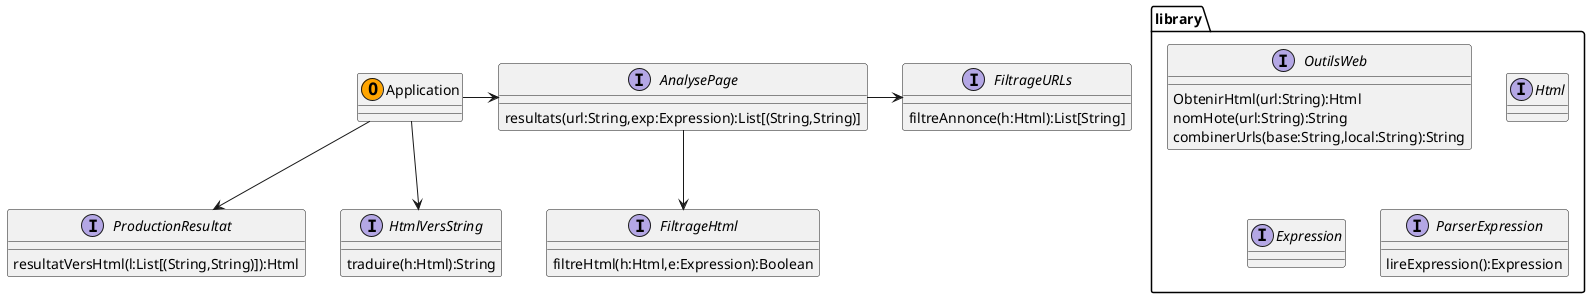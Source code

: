 @startuml

class Application

interface AnalysePage{
	resultats(url:String,exp:Expression):List[(String,String)]
}

interface FiltrageURLs{
    filtreAnnonce(h:Html):List[String]
}

interface FiltrageHtml{
	 filtreHtml(h:Html,e:Expression):Boolean
}

interface ProductionResultat{
	resultatVersHtml(l:List[(String,String)]):Html
}

interface HtmlVersString{
	traduire(h:Html):String
}

class Application <<(O,Orange)>>

Application -> AnalysePage
Application --> ProductionResultat
Application --> HtmlVersString
AnalysePage -> FiltrageURLs
AnalysePage --> FiltrageHtml
package library{
	interface OutilsWeb{
	   ObtenirHtml(url:String):Html
	   nomHote(url:String):String
	   combinerUrls(base:String,local:String):String
	}
	interface Html
	interface Expression
	interface ParserExpression{
		lireExpression():Expression
	}
}
@enduml